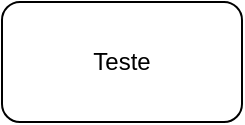 <mxfile version="21.2.9" type="github">
  <diagram name="Página-1" id="VS7StV0lg5dAr5Vz3vDb">
    <mxGraphModel dx="1434" dy="764" grid="1" gridSize="10" guides="1" tooltips="1" connect="1" arrows="1" fold="1" page="1" pageScale="1" pageWidth="827" pageHeight="1169" math="0" shadow="0">
      <root>
        <mxCell id="0" />
        <mxCell id="1" parent="0" />
        <mxCell id="sDI8RmgBmAHGtnapNrd_-1" value="Teste" style="rounded=1;whiteSpace=wrap;html=1;" vertex="1" parent="1">
          <mxGeometry x="340" y="220" width="120" height="60" as="geometry" />
        </mxCell>
      </root>
    </mxGraphModel>
  </diagram>
</mxfile>

